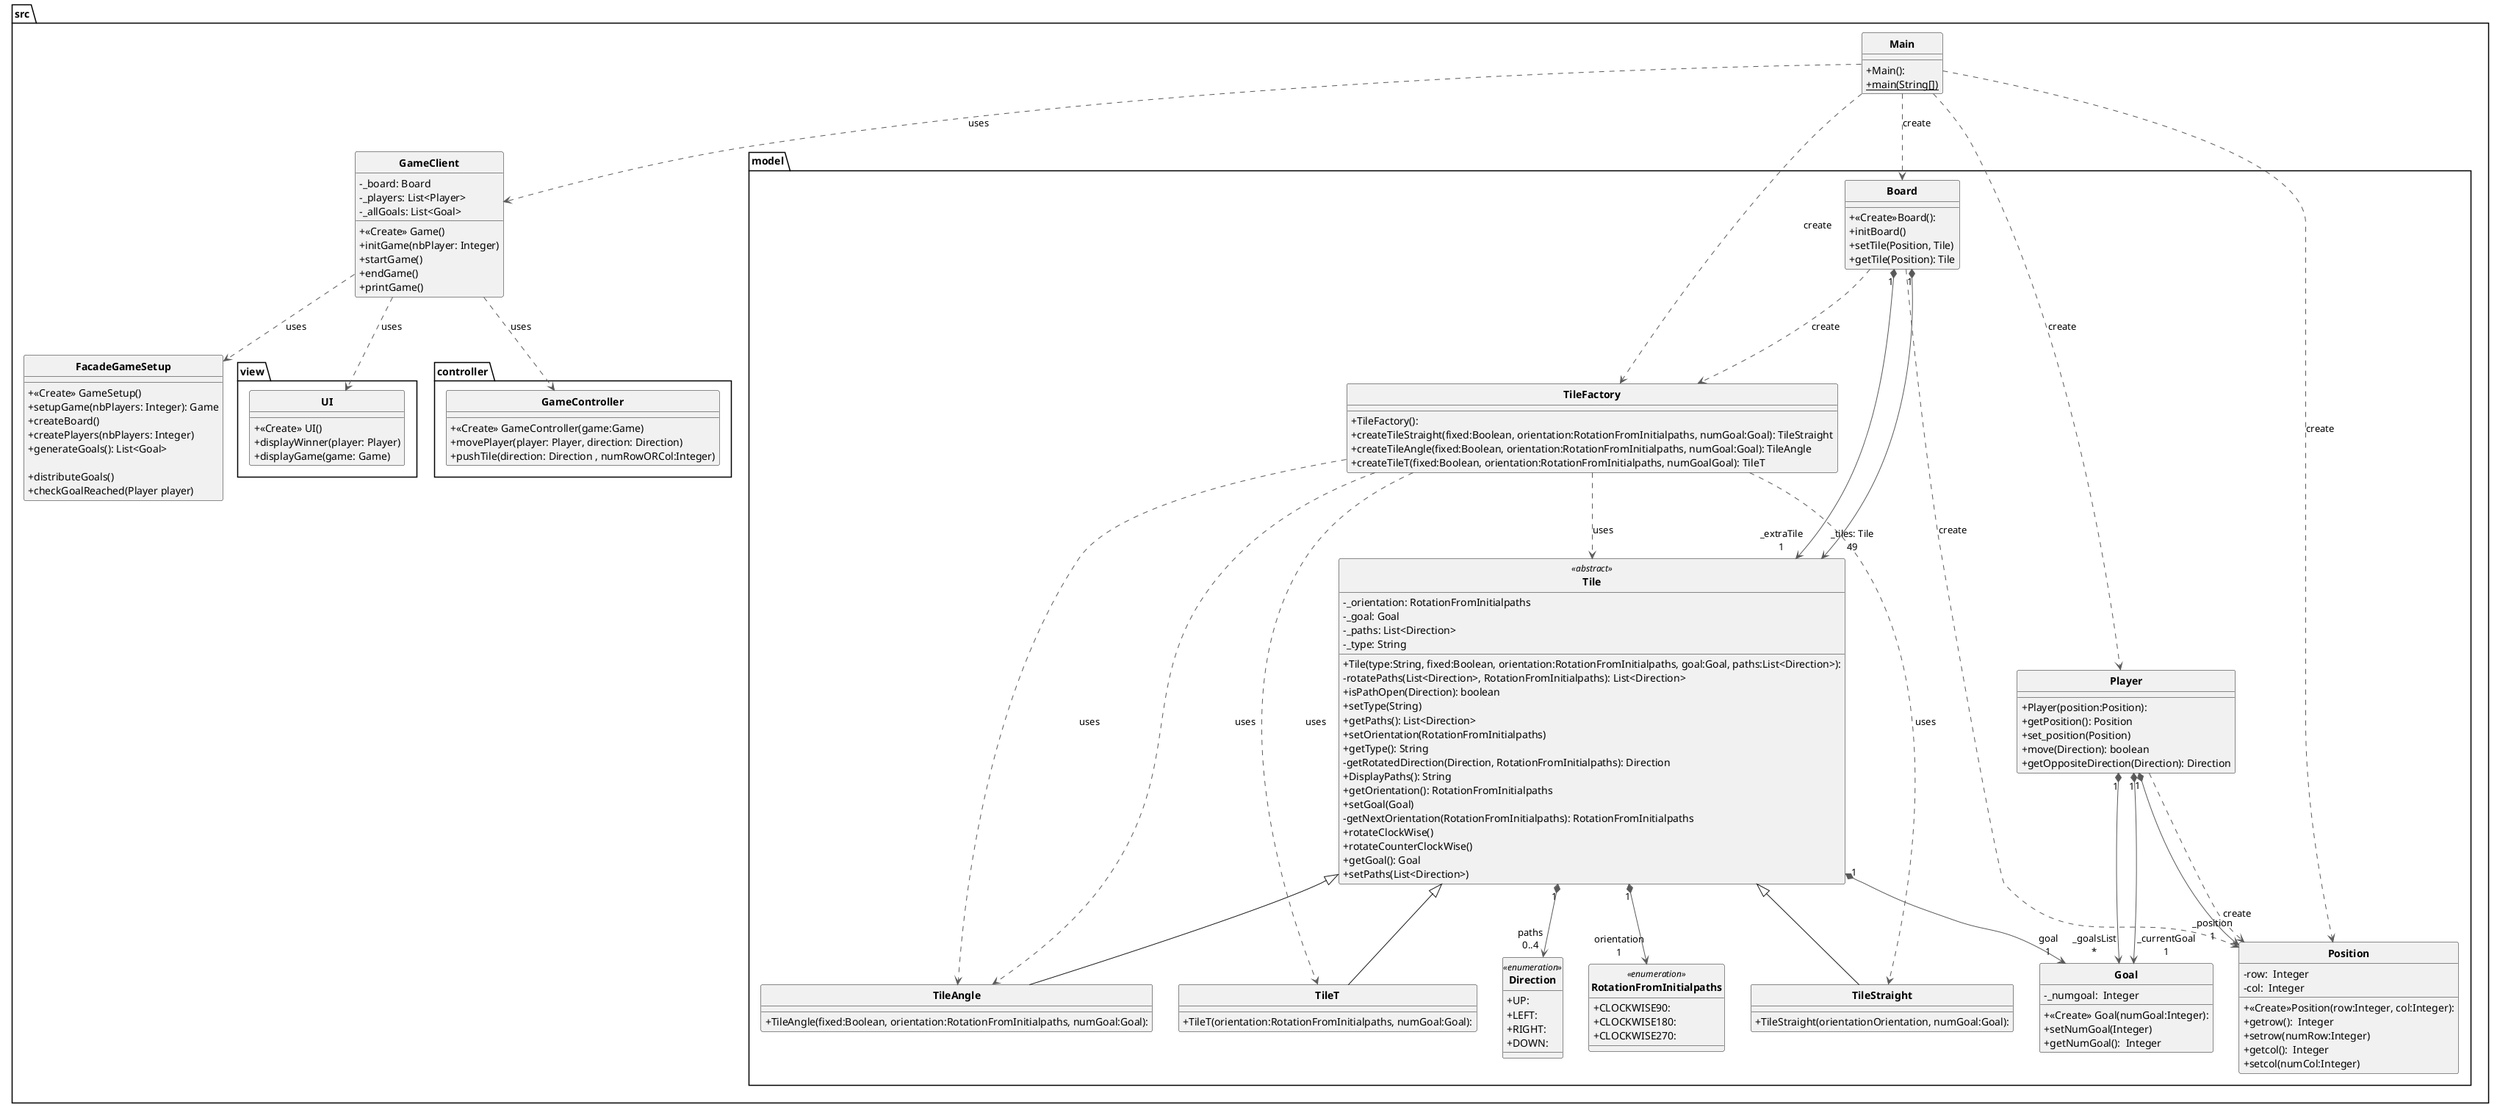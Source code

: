 @startuml

'https://plantuml.com/class-diagram
skinparam classAttributeIconSize 0
skinparam classFontStyle Bold
skinparam style strictuml

package src {
    class Main {
      + Main():
      + {static} main(String[])
    }

    package view {
        class UI {
            + <<Create>> UI()
            + displayWinner(player: Player)
            + displayGame(game: Game)
        }
    }

    package controller {
        class GameController {
            + <<Create>> GameController(game:Game)
            + movePlayer(player: Player, direction: Direction)
            + pushTile(direction: Direction , numRowORCol:Integer)
        }
    }

    class GameClient {
      - _board: Board
      - _players: List<Player>
      - _allGoals: List<Goal>
      + <<Create>> Game()
      + initGame(nbPlayer: Integer)
      + startGame()
      + endGame()
      + printGame()
    }

    class FacadeGameSetup {
          + <<Create>> GameSetup()
          + setupGame(nbPlayers: Integer): Game
          + createBoard()
          + createPlayers(nbPlayers: Integer)
          + generateGoals(): List<Goal>

          + distributeGoals()
          + checkGoalReached(Player player)
        }



    package model {
        class Board {
              + <<Create>>Board():
              + initBoard()
              + setTile(Position, Tile)
              + getTile(Position): Tile
            }
            enum Direction << enumeration >> {
              + UP:
              + LEFT:
              + RIGHT:
              + DOWN:
            }
            class Goal {
              + <<Create>> Goal(numGoal:Integer):
              - _numgoal:  Integer
              + setNumGoal(Integer)
              + getNumGoal():  Integer
            }

            enum RotationFromInitialpaths << enumeration >> {
              + CLOCKWISE90:
              + CLOCKWISE180:
              + CLOCKWISE270:
            }
            class Player {
              + Player(position:Position):
              + getPosition(): Position
              + set_position(Position)
              + move(Direction): boolean
              + getOppositeDirection(Direction): Direction
            }


            class Position {
              + <<Create>>Position(row:Integer, col:Integer):
              - row:  Integer
              - col:  Integer

              + getrow():  Integer
              + setrow(numRow:Integer)
              + getcol():  Integer
              + setcol(numCol:Integer)
            }
            class Tile <<abstract>> {
              + Tile(type:String, fixed:Boolean, orientation:RotationFromInitialpaths, goal:Goal, paths:List<Direction>):
              - _orientation: RotationFromInitialpaths
              - _goal: Goal
              - _paths: List<Direction>
              - _type: String
              - rotatePaths(List<Direction>, RotationFromInitialpaths): List<Direction>
              + isPathOpen(Direction): boolean
              + setType(String)
              + getPaths(): List<Direction>
              + setOrientation(RotationFromInitialpaths)
              + getType(): String
              - getRotatedDirection(Direction, RotationFromInitialpaths): Direction
              + DisplayPaths(): String
              + getOrientation(): RotationFromInitialpaths
              + setGoal(Goal)
              - getNextOrientation(RotationFromInitialpaths): RotationFromInitialpaths
              + rotateClockWise()
              + rotateCounterClockWise()
              + getGoal(): Goal
              + setPaths(List<Direction>)
            }
            class TileAngle extends Tile {
              + TileAngle(fixed:Boolean, orientation:RotationFromInitialpaths, numGoal:Goal):
            }
            class TileStraight extends Tile{
              + TileStraight(orientationOrientation, numGoal:Goal):
            }
            class TileT extends Tile{
              + TileT(orientation:RotationFromInitialpaths, numGoal:Goal):
            }
            class TileFactory {
              + TileFactory():
              + createTileStraight(fixed:Boolean, orientation:RotationFromInitialpaths, numGoal:Goal): TileStraight
              + createTileAngle(fixed:Boolean, orientation:RotationFromInitialpaths, numGoal:Goal): TileAngle
              + createTileT(fixed:Boolean, orientation:RotationFromInitialpaths, numGoalGoal): TileT
            }
        }


}


Board         -[#595959,dashed]->  Position     : "«create»"
Board        "1" *-[#595959,plain]-> "_extraTile\n1" Tile
Board        "1" *-[#595959,plain]-> "_tiles: Tile\n49" Tile
Board         -[#595959,dashed]->  TileFactory  : "«create»"

Main          -[#595959,dashed]->  Board        : "«create»"
Main          -[#595959,dashed]->  Player         : "«create»"
Main          -[#595959,dashed]->  Position     : "«create»"
Main          -[#595959,dashed]->  TileFactory  : "«create»"
Main          -[#595959,dashed]->  GameClient         : "«uses»"
Player         "1" *-[#595959,plain]-> "_position\n1" Position
Player          -[#595959,dashed]->  Position     : "«create»"
Player       "1" *-[#595959,plain]-> "_goalsList\n*" Goal
Player       "1" *-[#595959,plain]-> "_currentGoal\n1" Goal
Tile         "1" *-[#595959,plain]-> "paths\n0..4" Direction
Tile         "1" *-[#595959,plain]-> "goal\n1" Goal
Tile         "1" *-[#595959,plain]-> "orientation\n1" RotationFromInitialpaths
TileFactory   -[#595959,dashed]->  TileAngle    : "«uses»"
TileFactory   -[#595959,dashed]->  TileAngle    : "«uses»"
TileFactory   -[#595959,dashed]->  TileStraight : "«uses»"
TileFactory   -[#595959,dashed]->  TileT        : "«uses»"
TileFactory   -[#595959,dashed]->  Tile        : "«uses»"

GameClient    -[#595959,dashed]->  FacadeGameSetup        : "«uses»"
GameClient    -[#595959,dashed]->  GameController        : "«uses»"
GameClient    -[#595959,dashed]->  UI        : "«uses»"
@enduml

